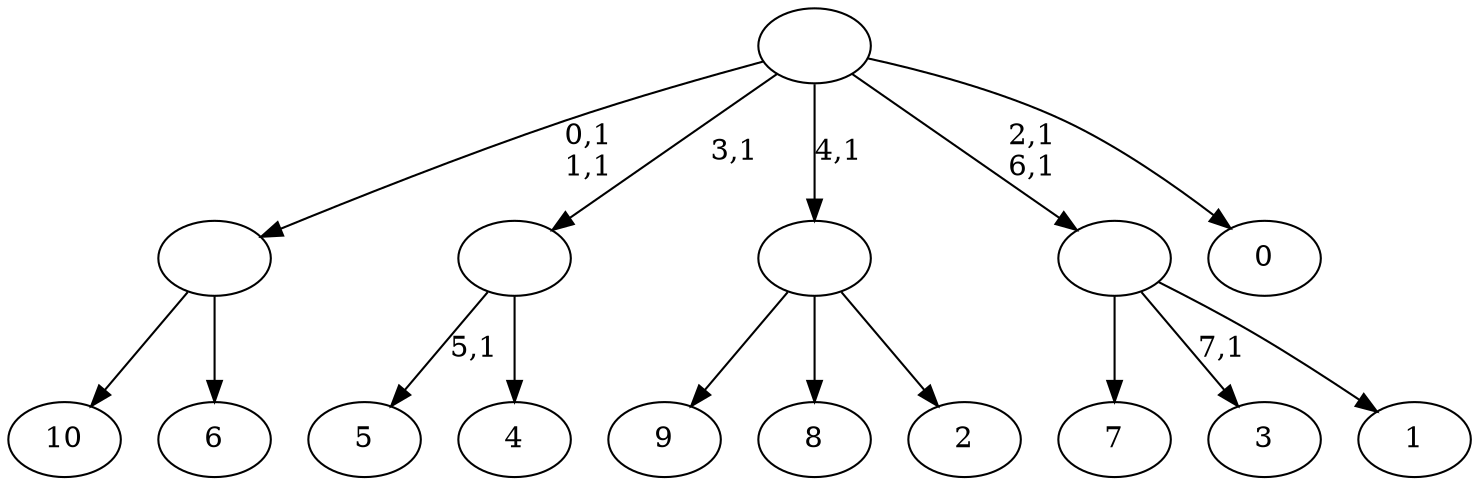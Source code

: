 digraph T {
	19 [label="10"]
	18 [label="9"]
	17 [label="8"]
	16 [label="7"]
	15 [label="6"]
	14 [label=""]
	12 [label="5"]
	10 [label="4"]
	9 [label=""]
	8 [label="3"]
	6 [label="2"]
	5 [label=""]
	4 [label="1"]
	3 [label=""]
	1 [label="0"]
	0 [label=""]
	14 -> 19 [label=""]
	14 -> 15 [label=""]
	9 -> 12 [label="5,1"]
	9 -> 10 [label=""]
	5 -> 18 [label=""]
	5 -> 17 [label=""]
	5 -> 6 [label=""]
	3 -> 8 [label="7,1"]
	3 -> 16 [label=""]
	3 -> 4 [label=""]
	0 -> 3 [label="2,1\n6,1"]
	0 -> 14 [label="0,1\n1,1"]
	0 -> 9 [label="3,1"]
	0 -> 5 [label="4,1"]
	0 -> 1 [label=""]
}
